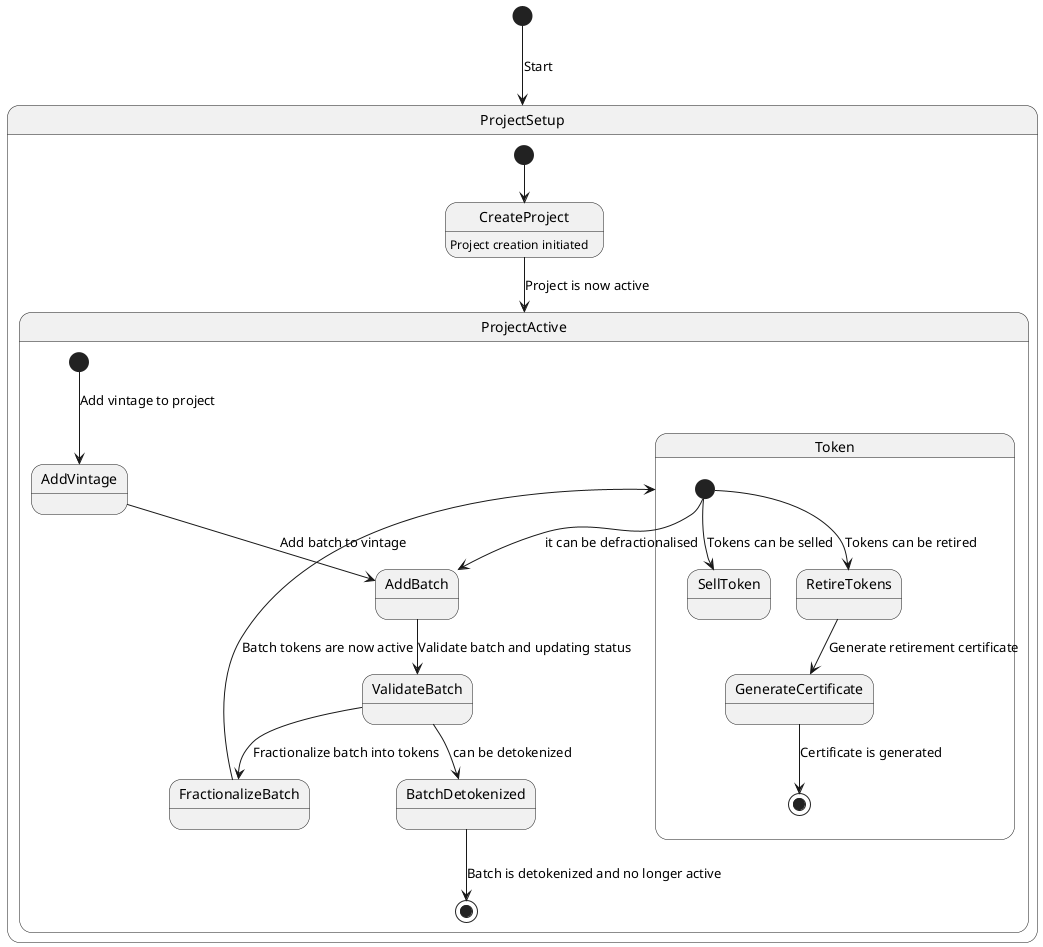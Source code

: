 
@startuml statechart
[*] --> ProjectSetup : Start

state ProjectSetup {
    [*] --> CreateProject
    CreateProject : Project creation initiated
    CreateProject --> ProjectActive : Project is now active 
}

state ProjectActive {
    [*] --> AddVintage : Add vintage to project
    AddVintage --> AddBatch : Add batch to vintage
    AddBatch --> ValidateBatch : Validate batch and updating status
    ValidateBatch --> FractionalizeBatch : Fractionalize batch into tokens
    ValidateBatch --> BatchDetokenized : can be detokenized
    BatchDetokenized --> [*] : Batch is detokenized and no longer active
    FractionalizeBatch --> Token : Batch tokens are now active
}

state Token { 
[*] --> AddBatch : it can be defractionalised
     [*]--> SellToken: Tokens can be selled
    [*] --> RetireTokens : Tokens can be retired
    RetireTokens --> GenerateCertificate : Generate retirement certificate
    GenerateCertificate --> [*] : Certificate is generated
}

@enduml
